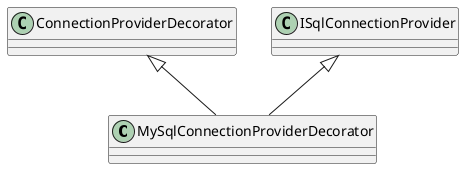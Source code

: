 @startuml
class MySqlConnectionProviderDecorator {
}
ConnectionProviderDecorator <|-- MySqlConnectionProviderDecorator
ISqlConnectionProvider <|-- MySqlConnectionProviderDecorator
@enduml
